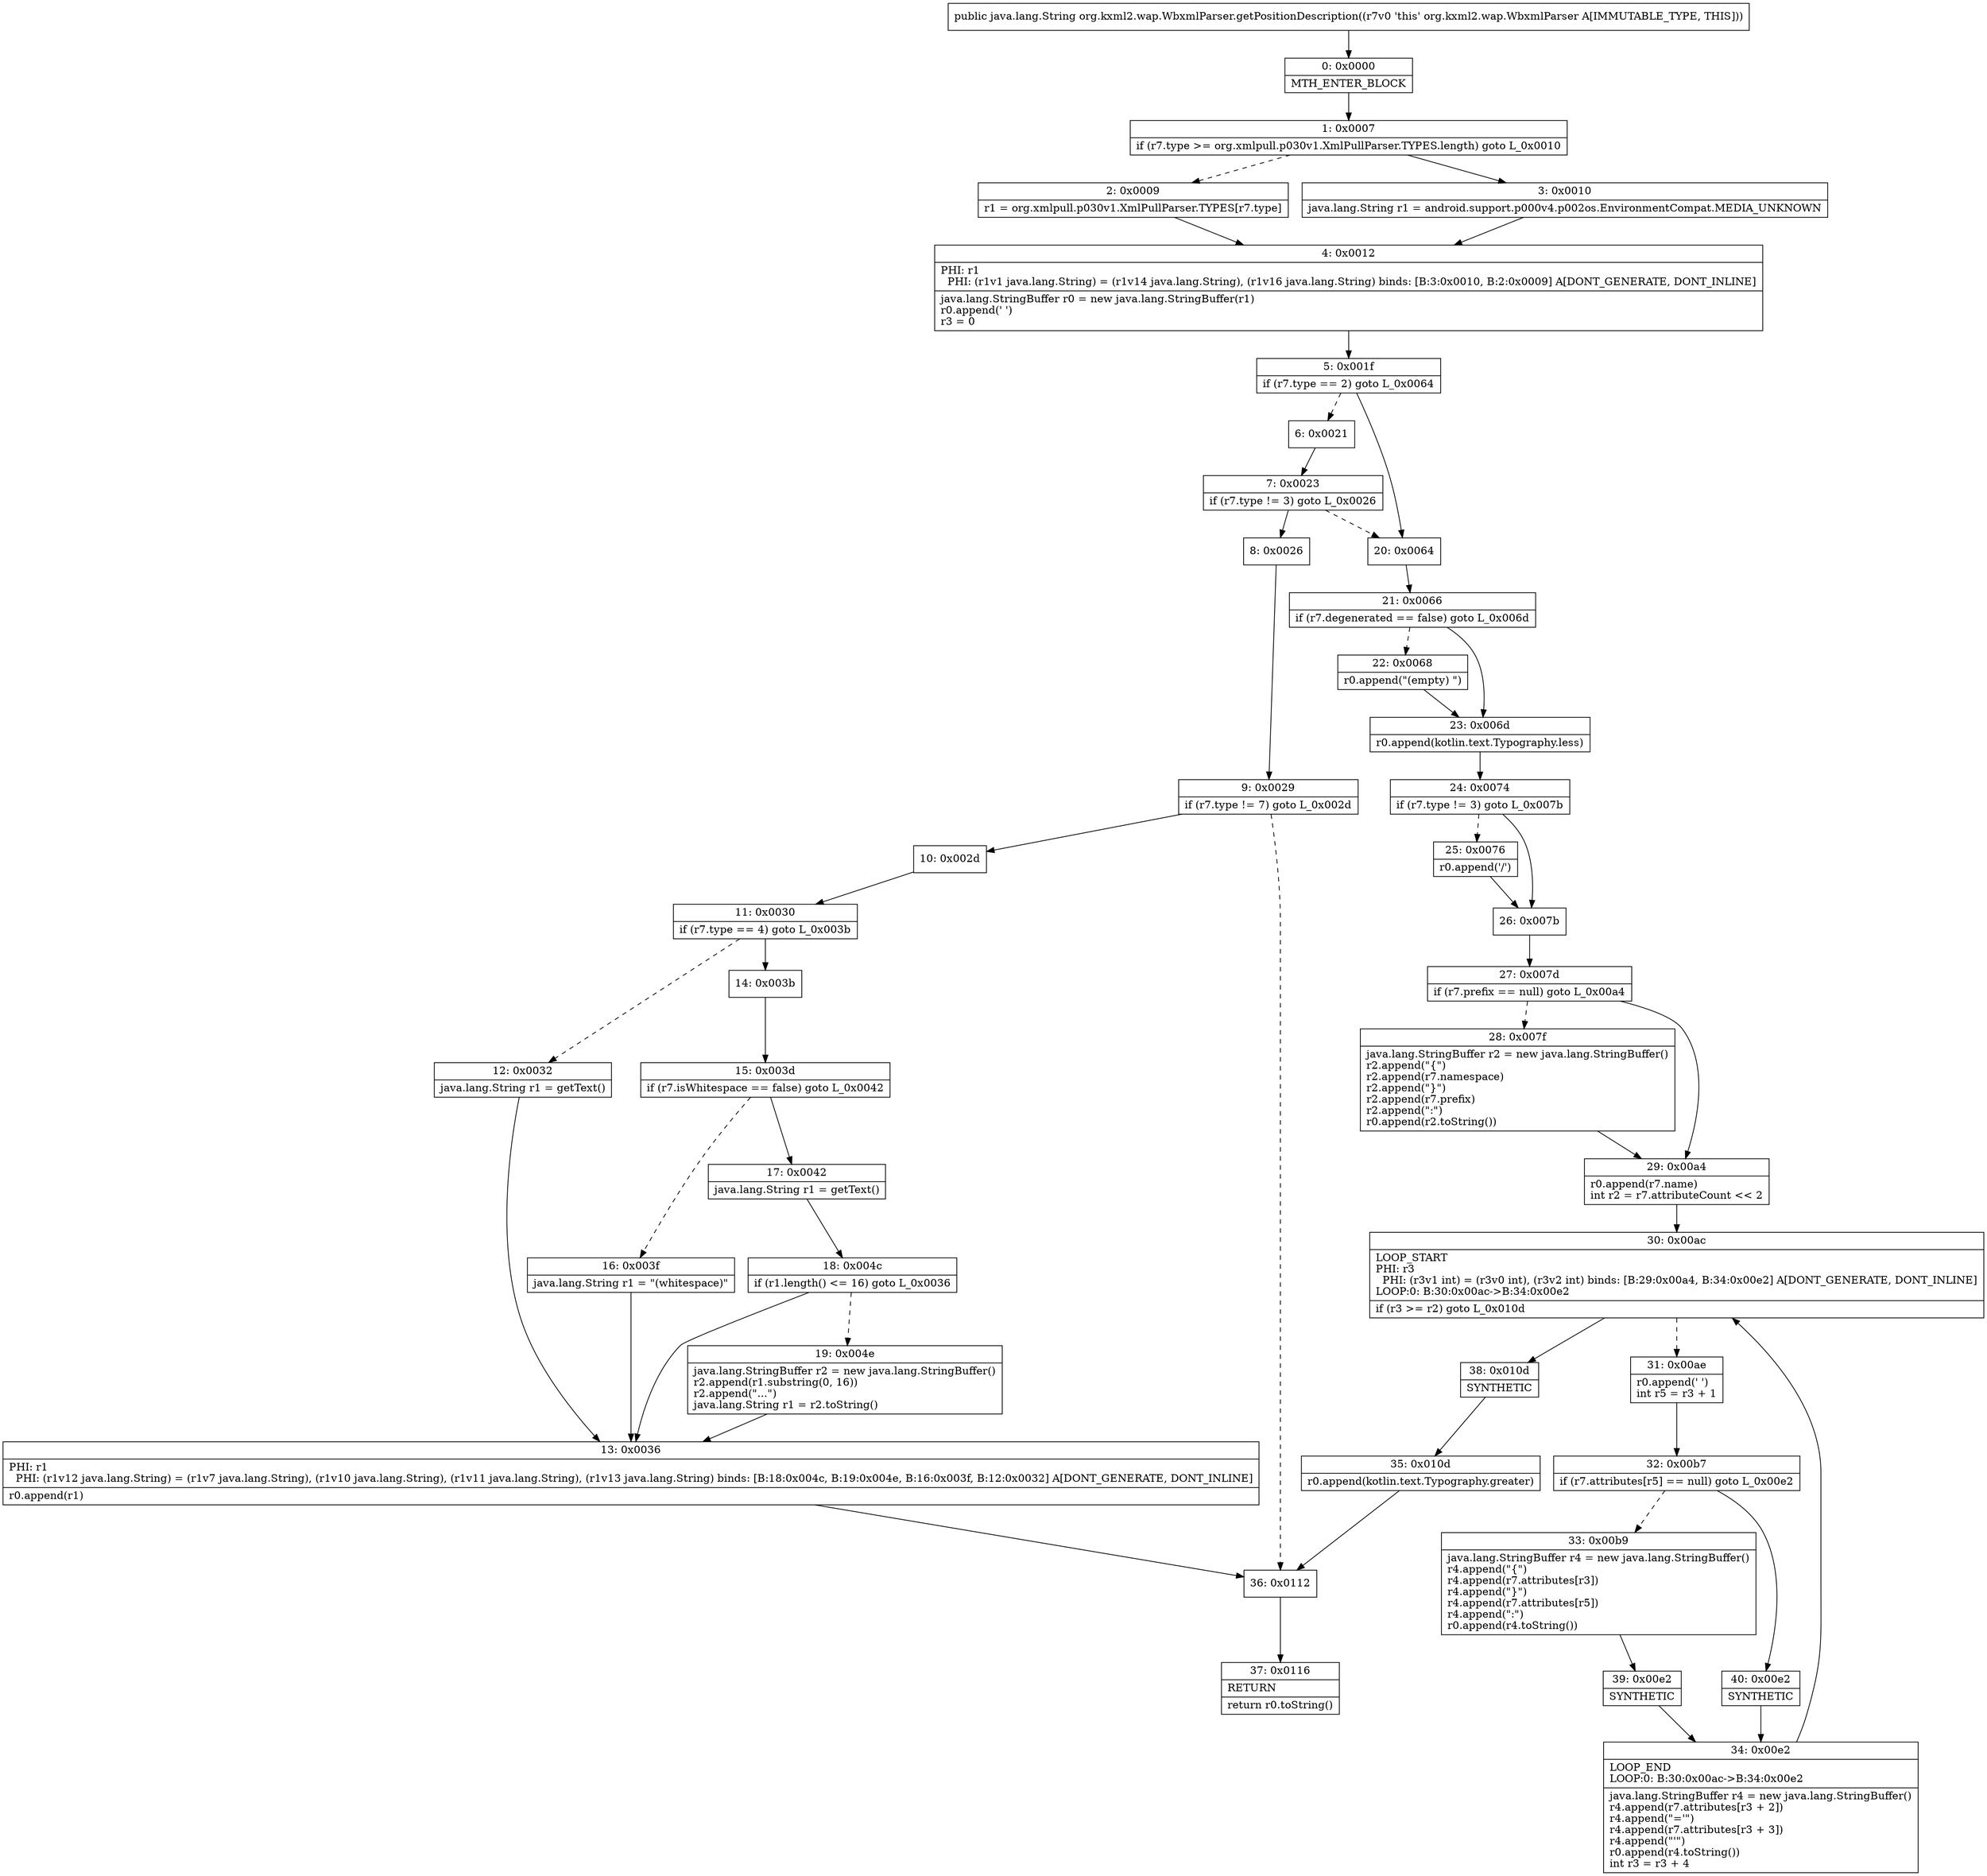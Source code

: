 digraph "CFG fororg.kxml2.wap.WbxmlParser.getPositionDescription()Ljava\/lang\/String;" {
Node_0 [shape=record,label="{0\:\ 0x0000|MTH_ENTER_BLOCK\l}"];
Node_1 [shape=record,label="{1\:\ 0x0007|if (r7.type \>= org.xmlpull.p030v1.XmlPullParser.TYPES.length) goto L_0x0010\l}"];
Node_2 [shape=record,label="{2\:\ 0x0009|r1 = org.xmlpull.p030v1.XmlPullParser.TYPES[r7.type]\l}"];
Node_3 [shape=record,label="{3\:\ 0x0010|java.lang.String r1 = android.support.p000v4.p002os.EnvironmentCompat.MEDIA_UNKNOWN\l}"];
Node_4 [shape=record,label="{4\:\ 0x0012|PHI: r1 \l  PHI: (r1v1 java.lang.String) = (r1v14 java.lang.String), (r1v16 java.lang.String) binds: [B:3:0x0010, B:2:0x0009] A[DONT_GENERATE, DONT_INLINE]\l|java.lang.StringBuffer r0 = new java.lang.StringBuffer(r1)\lr0.append(' ')\lr3 = 0\l}"];
Node_5 [shape=record,label="{5\:\ 0x001f|if (r7.type == 2) goto L_0x0064\l}"];
Node_6 [shape=record,label="{6\:\ 0x0021}"];
Node_7 [shape=record,label="{7\:\ 0x0023|if (r7.type != 3) goto L_0x0026\l}"];
Node_8 [shape=record,label="{8\:\ 0x0026}"];
Node_9 [shape=record,label="{9\:\ 0x0029|if (r7.type != 7) goto L_0x002d\l}"];
Node_10 [shape=record,label="{10\:\ 0x002d}"];
Node_11 [shape=record,label="{11\:\ 0x0030|if (r7.type == 4) goto L_0x003b\l}"];
Node_12 [shape=record,label="{12\:\ 0x0032|java.lang.String r1 = getText()\l}"];
Node_13 [shape=record,label="{13\:\ 0x0036|PHI: r1 \l  PHI: (r1v12 java.lang.String) = (r1v7 java.lang.String), (r1v10 java.lang.String), (r1v11 java.lang.String), (r1v13 java.lang.String) binds: [B:18:0x004c, B:19:0x004e, B:16:0x003f, B:12:0x0032] A[DONT_GENERATE, DONT_INLINE]\l|r0.append(r1)\l}"];
Node_14 [shape=record,label="{14\:\ 0x003b}"];
Node_15 [shape=record,label="{15\:\ 0x003d|if (r7.isWhitespace == false) goto L_0x0042\l}"];
Node_16 [shape=record,label="{16\:\ 0x003f|java.lang.String r1 = \"(whitespace)\"\l}"];
Node_17 [shape=record,label="{17\:\ 0x0042|java.lang.String r1 = getText()\l}"];
Node_18 [shape=record,label="{18\:\ 0x004c|if (r1.length() \<= 16) goto L_0x0036\l}"];
Node_19 [shape=record,label="{19\:\ 0x004e|java.lang.StringBuffer r2 = new java.lang.StringBuffer()\lr2.append(r1.substring(0, 16))\lr2.append(\"...\")\ljava.lang.String r1 = r2.toString()\l}"];
Node_20 [shape=record,label="{20\:\ 0x0064}"];
Node_21 [shape=record,label="{21\:\ 0x0066|if (r7.degenerated == false) goto L_0x006d\l}"];
Node_22 [shape=record,label="{22\:\ 0x0068|r0.append(\"(empty) \")\l}"];
Node_23 [shape=record,label="{23\:\ 0x006d|r0.append(kotlin.text.Typography.less)\l}"];
Node_24 [shape=record,label="{24\:\ 0x0074|if (r7.type != 3) goto L_0x007b\l}"];
Node_25 [shape=record,label="{25\:\ 0x0076|r0.append('\/')\l}"];
Node_26 [shape=record,label="{26\:\ 0x007b}"];
Node_27 [shape=record,label="{27\:\ 0x007d|if (r7.prefix == null) goto L_0x00a4\l}"];
Node_28 [shape=record,label="{28\:\ 0x007f|java.lang.StringBuffer r2 = new java.lang.StringBuffer()\lr2.append(\"\{\")\lr2.append(r7.namespace)\lr2.append(\"\}\")\lr2.append(r7.prefix)\lr2.append(\":\")\lr0.append(r2.toString())\l}"];
Node_29 [shape=record,label="{29\:\ 0x00a4|r0.append(r7.name)\lint r2 = r7.attributeCount \<\< 2\l}"];
Node_30 [shape=record,label="{30\:\ 0x00ac|LOOP_START\lPHI: r3 \l  PHI: (r3v1 int) = (r3v0 int), (r3v2 int) binds: [B:29:0x00a4, B:34:0x00e2] A[DONT_GENERATE, DONT_INLINE]\lLOOP:0: B:30:0x00ac\-\>B:34:0x00e2\l|if (r3 \>= r2) goto L_0x010d\l}"];
Node_31 [shape=record,label="{31\:\ 0x00ae|r0.append(' ')\lint r5 = r3 + 1\l}"];
Node_32 [shape=record,label="{32\:\ 0x00b7|if (r7.attributes[r5] == null) goto L_0x00e2\l}"];
Node_33 [shape=record,label="{33\:\ 0x00b9|java.lang.StringBuffer r4 = new java.lang.StringBuffer()\lr4.append(\"\{\")\lr4.append(r7.attributes[r3])\lr4.append(\"\}\")\lr4.append(r7.attributes[r5])\lr4.append(\":\")\lr0.append(r4.toString())\l}"];
Node_34 [shape=record,label="{34\:\ 0x00e2|LOOP_END\lLOOP:0: B:30:0x00ac\-\>B:34:0x00e2\l|java.lang.StringBuffer r4 = new java.lang.StringBuffer()\lr4.append(r7.attributes[r3 + 2])\lr4.append(\"='\")\lr4.append(r7.attributes[r3 + 3])\lr4.append(\"'\")\lr0.append(r4.toString())\lint r3 = r3 + 4\l}"];
Node_35 [shape=record,label="{35\:\ 0x010d|r0.append(kotlin.text.Typography.greater)\l}"];
Node_36 [shape=record,label="{36\:\ 0x0112}"];
Node_37 [shape=record,label="{37\:\ 0x0116|RETURN\l|return r0.toString()\l}"];
Node_38 [shape=record,label="{38\:\ 0x010d|SYNTHETIC\l}"];
Node_39 [shape=record,label="{39\:\ 0x00e2|SYNTHETIC\l}"];
Node_40 [shape=record,label="{40\:\ 0x00e2|SYNTHETIC\l}"];
MethodNode[shape=record,label="{public java.lang.String org.kxml2.wap.WbxmlParser.getPositionDescription((r7v0 'this' org.kxml2.wap.WbxmlParser A[IMMUTABLE_TYPE, THIS])) }"];
MethodNode -> Node_0;
Node_0 -> Node_1;
Node_1 -> Node_2[style=dashed];
Node_1 -> Node_3;
Node_2 -> Node_4;
Node_3 -> Node_4;
Node_4 -> Node_5;
Node_5 -> Node_6[style=dashed];
Node_5 -> Node_20;
Node_6 -> Node_7;
Node_7 -> Node_8;
Node_7 -> Node_20[style=dashed];
Node_8 -> Node_9;
Node_9 -> Node_10;
Node_9 -> Node_36[style=dashed];
Node_10 -> Node_11;
Node_11 -> Node_12[style=dashed];
Node_11 -> Node_14;
Node_12 -> Node_13;
Node_13 -> Node_36;
Node_14 -> Node_15;
Node_15 -> Node_16[style=dashed];
Node_15 -> Node_17;
Node_16 -> Node_13;
Node_17 -> Node_18;
Node_18 -> Node_13;
Node_18 -> Node_19[style=dashed];
Node_19 -> Node_13;
Node_20 -> Node_21;
Node_21 -> Node_22[style=dashed];
Node_21 -> Node_23;
Node_22 -> Node_23;
Node_23 -> Node_24;
Node_24 -> Node_25[style=dashed];
Node_24 -> Node_26;
Node_25 -> Node_26;
Node_26 -> Node_27;
Node_27 -> Node_28[style=dashed];
Node_27 -> Node_29;
Node_28 -> Node_29;
Node_29 -> Node_30;
Node_30 -> Node_31[style=dashed];
Node_30 -> Node_38;
Node_31 -> Node_32;
Node_32 -> Node_33[style=dashed];
Node_32 -> Node_40;
Node_33 -> Node_39;
Node_34 -> Node_30;
Node_35 -> Node_36;
Node_36 -> Node_37;
Node_38 -> Node_35;
Node_39 -> Node_34;
Node_40 -> Node_34;
}

